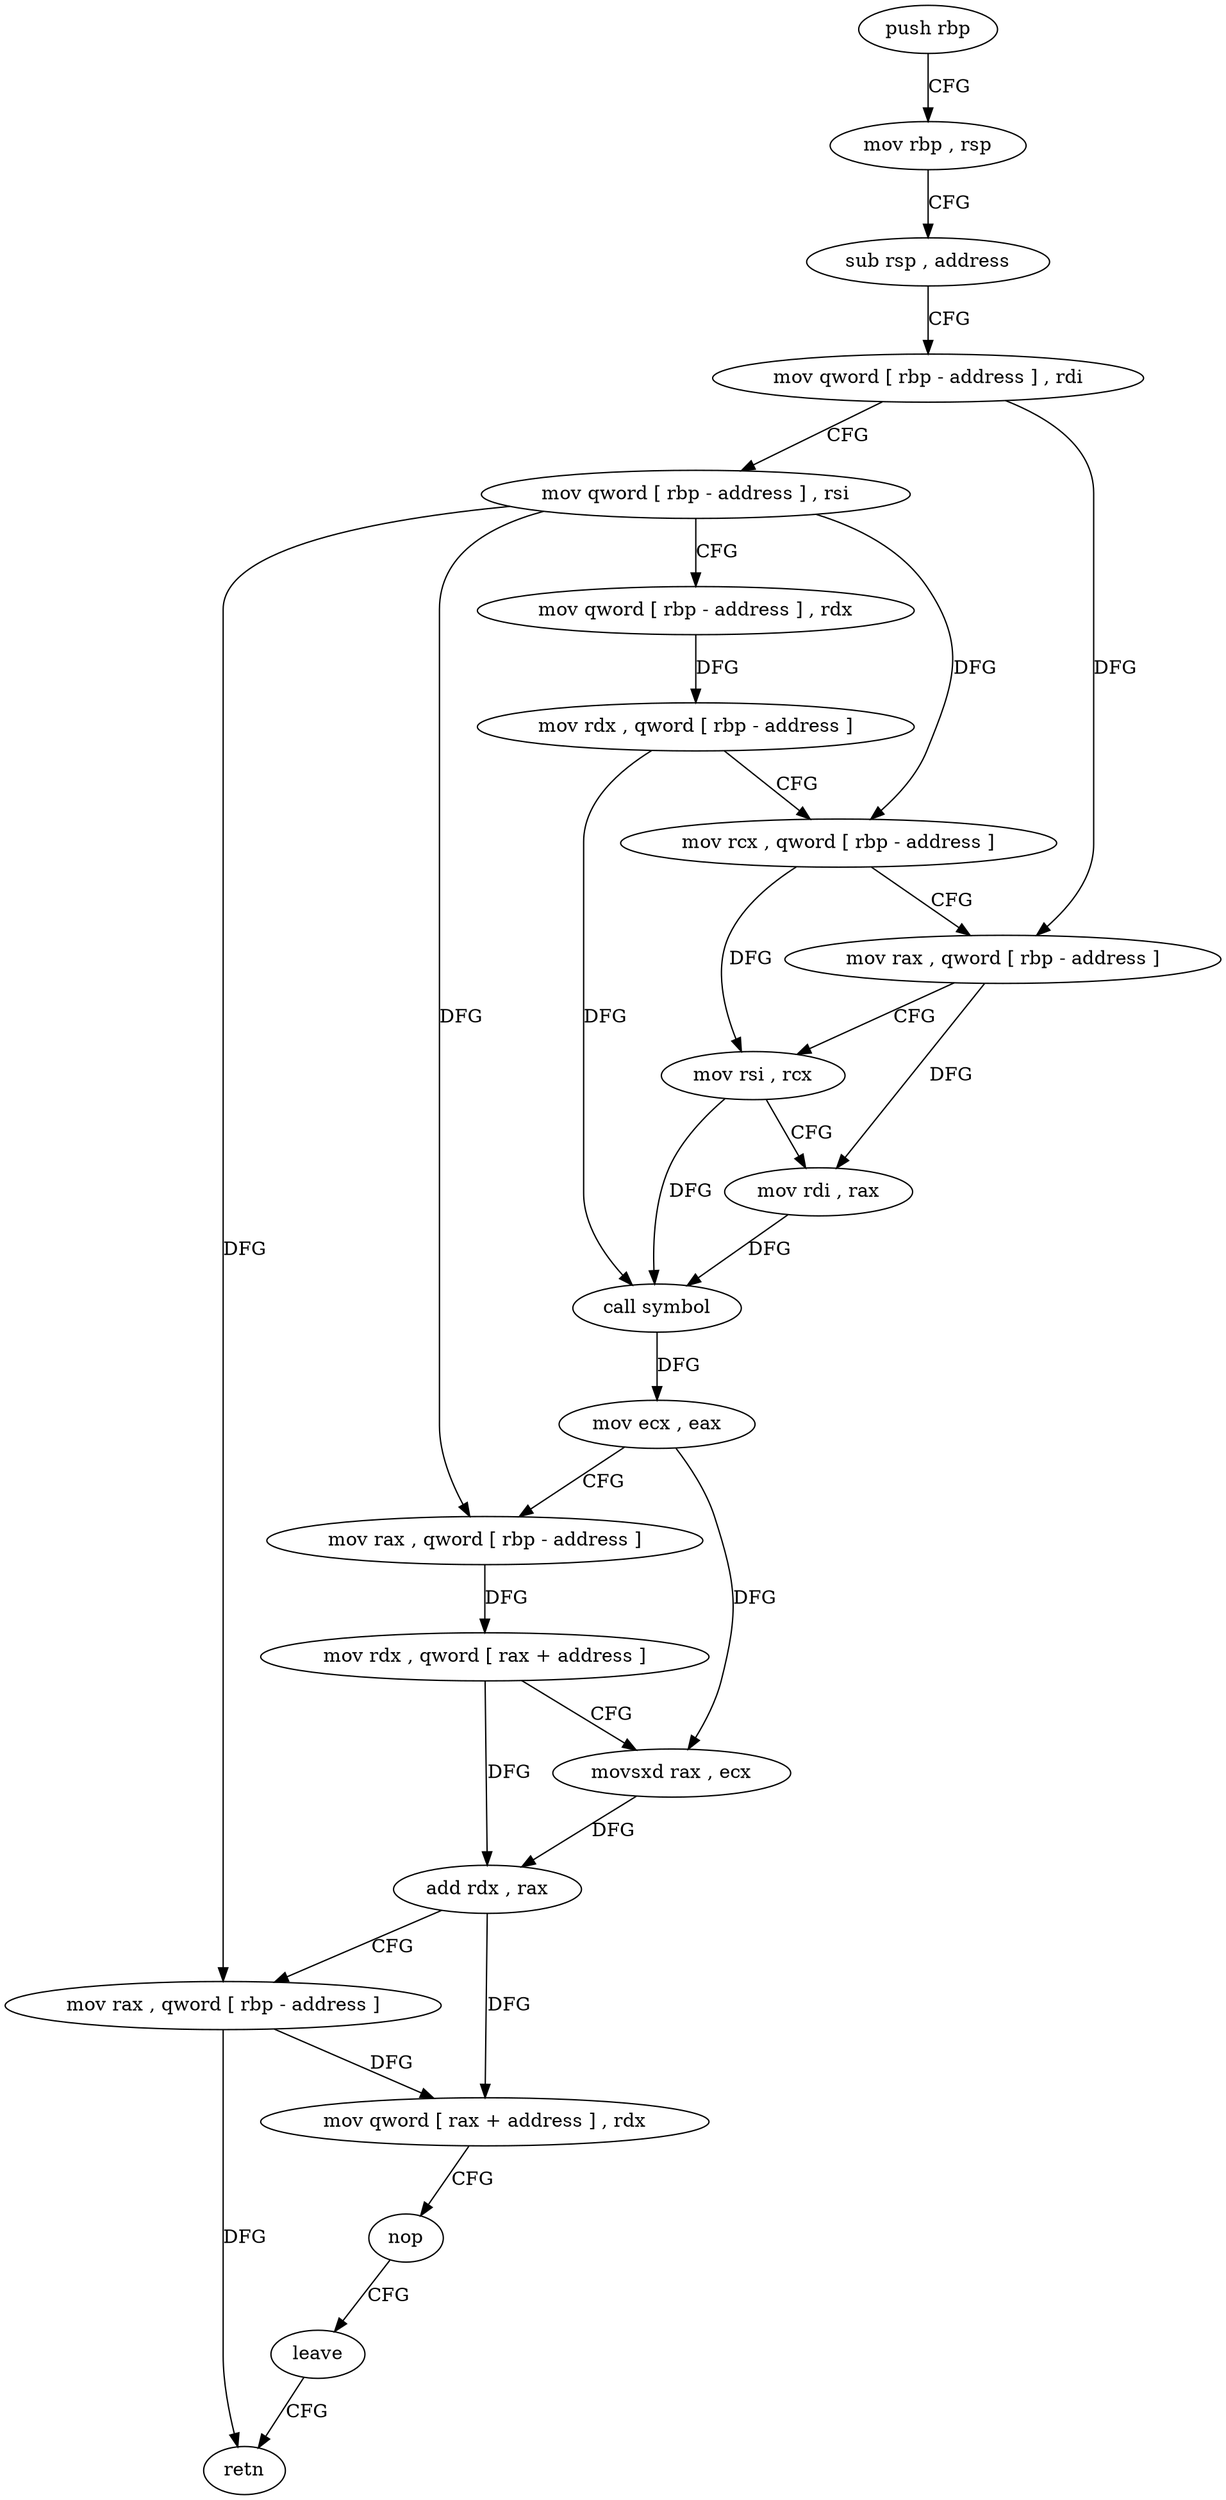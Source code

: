 digraph "func" {
"4398390" [label = "push rbp" ]
"4398391" [label = "mov rbp , rsp" ]
"4398394" [label = "sub rsp , address" ]
"4398398" [label = "mov qword [ rbp - address ] , rdi" ]
"4398402" [label = "mov qword [ rbp - address ] , rsi" ]
"4398406" [label = "mov qword [ rbp - address ] , rdx" ]
"4398410" [label = "mov rdx , qword [ rbp - address ]" ]
"4398414" [label = "mov rcx , qword [ rbp - address ]" ]
"4398418" [label = "mov rax , qword [ rbp - address ]" ]
"4398422" [label = "mov rsi , rcx" ]
"4398425" [label = "mov rdi , rax" ]
"4398428" [label = "call symbol" ]
"4398433" [label = "mov ecx , eax" ]
"4398435" [label = "mov rax , qword [ rbp - address ]" ]
"4398439" [label = "mov rdx , qword [ rax + address ]" ]
"4398443" [label = "movsxd rax , ecx" ]
"4398446" [label = "add rdx , rax" ]
"4398449" [label = "mov rax , qword [ rbp - address ]" ]
"4398453" [label = "mov qword [ rax + address ] , rdx" ]
"4398457" [label = "nop" ]
"4398458" [label = "leave" ]
"4398459" [label = "retn" ]
"4398390" -> "4398391" [ label = "CFG" ]
"4398391" -> "4398394" [ label = "CFG" ]
"4398394" -> "4398398" [ label = "CFG" ]
"4398398" -> "4398402" [ label = "CFG" ]
"4398398" -> "4398418" [ label = "DFG" ]
"4398402" -> "4398406" [ label = "CFG" ]
"4398402" -> "4398414" [ label = "DFG" ]
"4398402" -> "4398435" [ label = "DFG" ]
"4398402" -> "4398449" [ label = "DFG" ]
"4398406" -> "4398410" [ label = "DFG" ]
"4398410" -> "4398414" [ label = "CFG" ]
"4398410" -> "4398428" [ label = "DFG" ]
"4398414" -> "4398418" [ label = "CFG" ]
"4398414" -> "4398422" [ label = "DFG" ]
"4398418" -> "4398422" [ label = "CFG" ]
"4398418" -> "4398425" [ label = "DFG" ]
"4398422" -> "4398425" [ label = "CFG" ]
"4398422" -> "4398428" [ label = "DFG" ]
"4398425" -> "4398428" [ label = "DFG" ]
"4398428" -> "4398433" [ label = "DFG" ]
"4398433" -> "4398435" [ label = "CFG" ]
"4398433" -> "4398443" [ label = "DFG" ]
"4398435" -> "4398439" [ label = "DFG" ]
"4398439" -> "4398443" [ label = "CFG" ]
"4398439" -> "4398446" [ label = "DFG" ]
"4398443" -> "4398446" [ label = "DFG" ]
"4398446" -> "4398449" [ label = "CFG" ]
"4398446" -> "4398453" [ label = "DFG" ]
"4398449" -> "4398453" [ label = "DFG" ]
"4398449" -> "4398459" [ label = "DFG" ]
"4398453" -> "4398457" [ label = "CFG" ]
"4398457" -> "4398458" [ label = "CFG" ]
"4398458" -> "4398459" [ label = "CFG" ]
}
